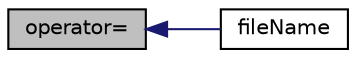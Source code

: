digraph "operator="
{
  bgcolor="transparent";
  edge [fontname="Helvetica",fontsize="10",labelfontname="Helvetica",labelfontsize="10"];
  node [fontname="Helvetica",fontsize="10",shape=record];
  rankdir="LR";
  Node1 [label="operator=",height=0.2,width=0.4,color="black", fillcolor="grey75", style="filled", fontcolor="black"];
  Node1 -> Node2 [dir="back",color="midnightblue",fontsize="10",style="solid",fontname="Helvetica"];
  Node2 [label="fileName",height=0.2,width=0.4,color="black",URL="$a00780.html#a732476a6eb76223b9e35dc040c97b512",tooltip="Construct by concatenating elements of wordList separated by &#39;/&#39;. "];
}
